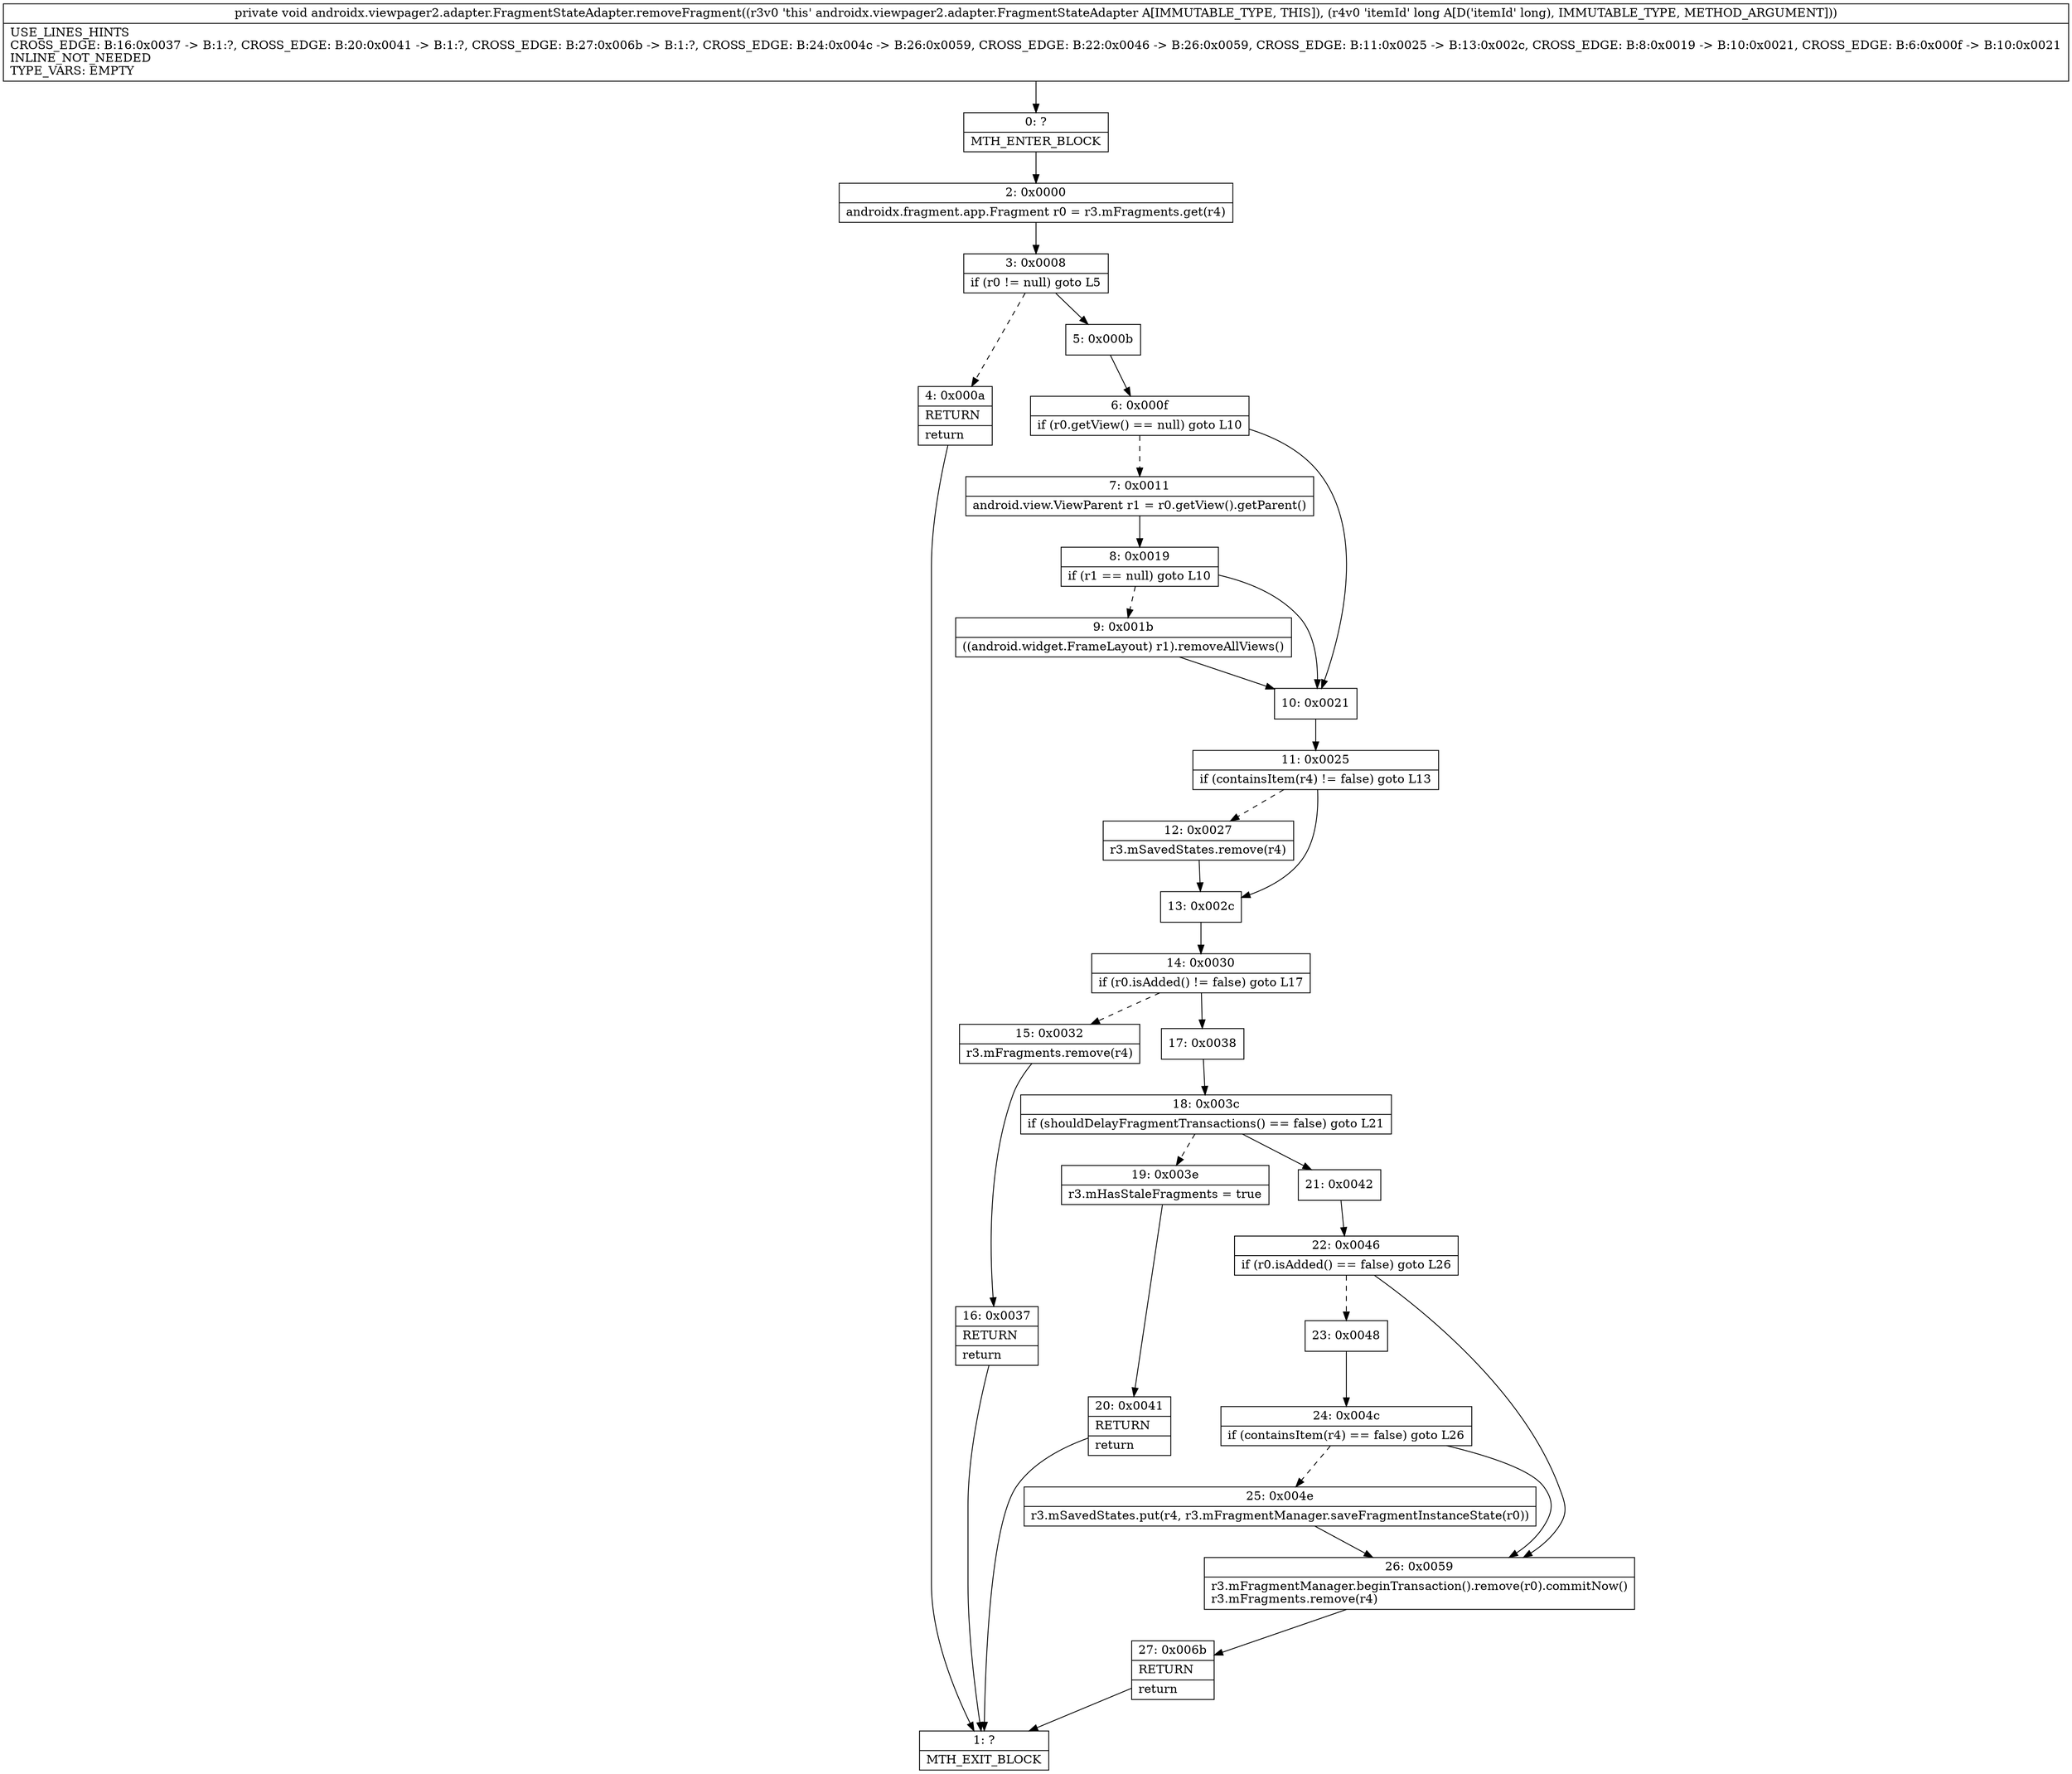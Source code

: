 digraph "CFG forandroidx.viewpager2.adapter.FragmentStateAdapter.removeFragment(J)V" {
Node_0 [shape=record,label="{0\:\ ?|MTH_ENTER_BLOCK\l}"];
Node_2 [shape=record,label="{2\:\ 0x0000|androidx.fragment.app.Fragment r0 = r3.mFragments.get(r4)\l}"];
Node_3 [shape=record,label="{3\:\ 0x0008|if (r0 != null) goto L5\l}"];
Node_4 [shape=record,label="{4\:\ 0x000a|RETURN\l|return\l}"];
Node_1 [shape=record,label="{1\:\ ?|MTH_EXIT_BLOCK\l}"];
Node_5 [shape=record,label="{5\:\ 0x000b}"];
Node_6 [shape=record,label="{6\:\ 0x000f|if (r0.getView() == null) goto L10\l}"];
Node_7 [shape=record,label="{7\:\ 0x0011|android.view.ViewParent r1 = r0.getView().getParent()\l}"];
Node_8 [shape=record,label="{8\:\ 0x0019|if (r1 == null) goto L10\l}"];
Node_9 [shape=record,label="{9\:\ 0x001b|((android.widget.FrameLayout) r1).removeAllViews()\l}"];
Node_10 [shape=record,label="{10\:\ 0x0021}"];
Node_11 [shape=record,label="{11\:\ 0x0025|if (containsItem(r4) != false) goto L13\l}"];
Node_12 [shape=record,label="{12\:\ 0x0027|r3.mSavedStates.remove(r4)\l}"];
Node_13 [shape=record,label="{13\:\ 0x002c}"];
Node_14 [shape=record,label="{14\:\ 0x0030|if (r0.isAdded() != false) goto L17\l}"];
Node_15 [shape=record,label="{15\:\ 0x0032|r3.mFragments.remove(r4)\l}"];
Node_16 [shape=record,label="{16\:\ 0x0037|RETURN\l|return\l}"];
Node_17 [shape=record,label="{17\:\ 0x0038}"];
Node_18 [shape=record,label="{18\:\ 0x003c|if (shouldDelayFragmentTransactions() == false) goto L21\l}"];
Node_19 [shape=record,label="{19\:\ 0x003e|r3.mHasStaleFragments = true\l}"];
Node_20 [shape=record,label="{20\:\ 0x0041|RETURN\l|return\l}"];
Node_21 [shape=record,label="{21\:\ 0x0042}"];
Node_22 [shape=record,label="{22\:\ 0x0046|if (r0.isAdded() == false) goto L26\l}"];
Node_23 [shape=record,label="{23\:\ 0x0048}"];
Node_24 [shape=record,label="{24\:\ 0x004c|if (containsItem(r4) == false) goto L26\l}"];
Node_25 [shape=record,label="{25\:\ 0x004e|r3.mSavedStates.put(r4, r3.mFragmentManager.saveFragmentInstanceState(r0))\l}"];
Node_26 [shape=record,label="{26\:\ 0x0059|r3.mFragmentManager.beginTransaction().remove(r0).commitNow()\lr3.mFragments.remove(r4)\l}"];
Node_27 [shape=record,label="{27\:\ 0x006b|RETURN\l|return\l}"];
MethodNode[shape=record,label="{private void androidx.viewpager2.adapter.FragmentStateAdapter.removeFragment((r3v0 'this' androidx.viewpager2.adapter.FragmentStateAdapter A[IMMUTABLE_TYPE, THIS]), (r4v0 'itemId' long A[D('itemId' long), IMMUTABLE_TYPE, METHOD_ARGUMENT]))  | USE_LINES_HINTS\lCROSS_EDGE: B:16:0x0037 \-\> B:1:?, CROSS_EDGE: B:20:0x0041 \-\> B:1:?, CROSS_EDGE: B:27:0x006b \-\> B:1:?, CROSS_EDGE: B:24:0x004c \-\> B:26:0x0059, CROSS_EDGE: B:22:0x0046 \-\> B:26:0x0059, CROSS_EDGE: B:11:0x0025 \-\> B:13:0x002c, CROSS_EDGE: B:8:0x0019 \-\> B:10:0x0021, CROSS_EDGE: B:6:0x000f \-\> B:10:0x0021\lINLINE_NOT_NEEDED\lTYPE_VARS: EMPTY\l}"];
MethodNode -> Node_0;Node_0 -> Node_2;
Node_2 -> Node_3;
Node_3 -> Node_4[style=dashed];
Node_3 -> Node_5;
Node_4 -> Node_1;
Node_5 -> Node_6;
Node_6 -> Node_7[style=dashed];
Node_6 -> Node_10;
Node_7 -> Node_8;
Node_8 -> Node_9[style=dashed];
Node_8 -> Node_10;
Node_9 -> Node_10;
Node_10 -> Node_11;
Node_11 -> Node_12[style=dashed];
Node_11 -> Node_13;
Node_12 -> Node_13;
Node_13 -> Node_14;
Node_14 -> Node_15[style=dashed];
Node_14 -> Node_17;
Node_15 -> Node_16;
Node_16 -> Node_1;
Node_17 -> Node_18;
Node_18 -> Node_19[style=dashed];
Node_18 -> Node_21;
Node_19 -> Node_20;
Node_20 -> Node_1;
Node_21 -> Node_22;
Node_22 -> Node_23[style=dashed];
Node_22 -> Node_26;
Node_23 -> Node_24;
Node_24 -> Node_25[style=dashed];
Node_24 -> Node_26;
Node_25 -> Node_26;
Node_26 -> Node_27;
Node_27 -> Node_1;
}

